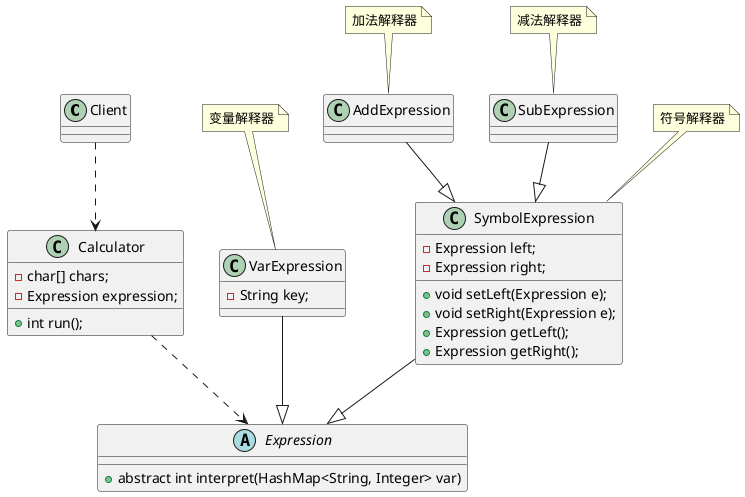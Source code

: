 @startuml
class Client{

}
abstract class Expression{
    + abstract int interpret(HashMap<String, Integer> var)
}

class VarExpression {
    - String key;
}

class SymbolExpression{
    - Expression left;
    - Expression right;
    + void setLeft(Expression e);
    + void setRight(Expression e);
    + Expression getLeft();
    + Expression getRight();
}


class Calculator{
    - char[] chars;
    - Expression expression;
    + int run();
}

class AddExpression
class SubExpression

note "符号解释器" as N1
note "变量解释器" as N2
note "加法解释器" as N3
note "减法解释器" as N4

N1 --> SymbolExpression
N2 --> VarExpression
N3 --> AddExpression
N4 --> SubExpression

VarExpression --|> Expression
SymbolExpression --|> Expression
AddExpression --|> SymbolExpression
SubExpression --|> SymbolExpression
Calculator ..> Expression
Client ..> Calculator
@enduml